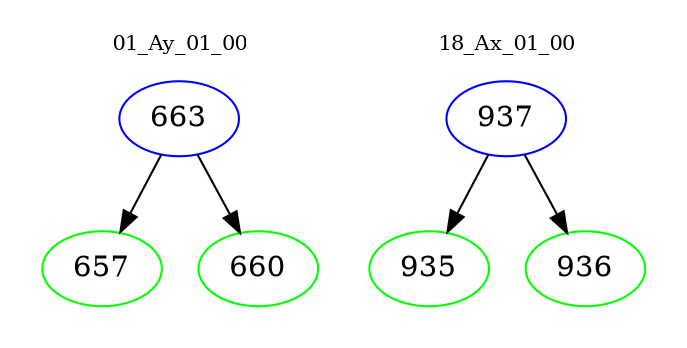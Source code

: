 digraph{
subgraph cluster_0 {
color = white
label = "01_Ay_01_00";
fontsize=10;
T0_663 [label="663", color="blue"]
T0_663 -> T0_657 [color="black"]
T0_657 [label="657", color="green"]
T0_663 -> T0_660 [color="black"]
T0_660 [label="660", color="green"]
}
subgraph cluster_1 {
color = white
label = "18_Ax_01_00";
fontsize=10;
T1_937 [label="937", color="blue"]
T1_937 -> T1_935 [color="black"]
T1_935 [label="935", color="green"]
T1_937 -> T1_936 [color="black"]
T1_936 [label="936", color="green"]
}
}
